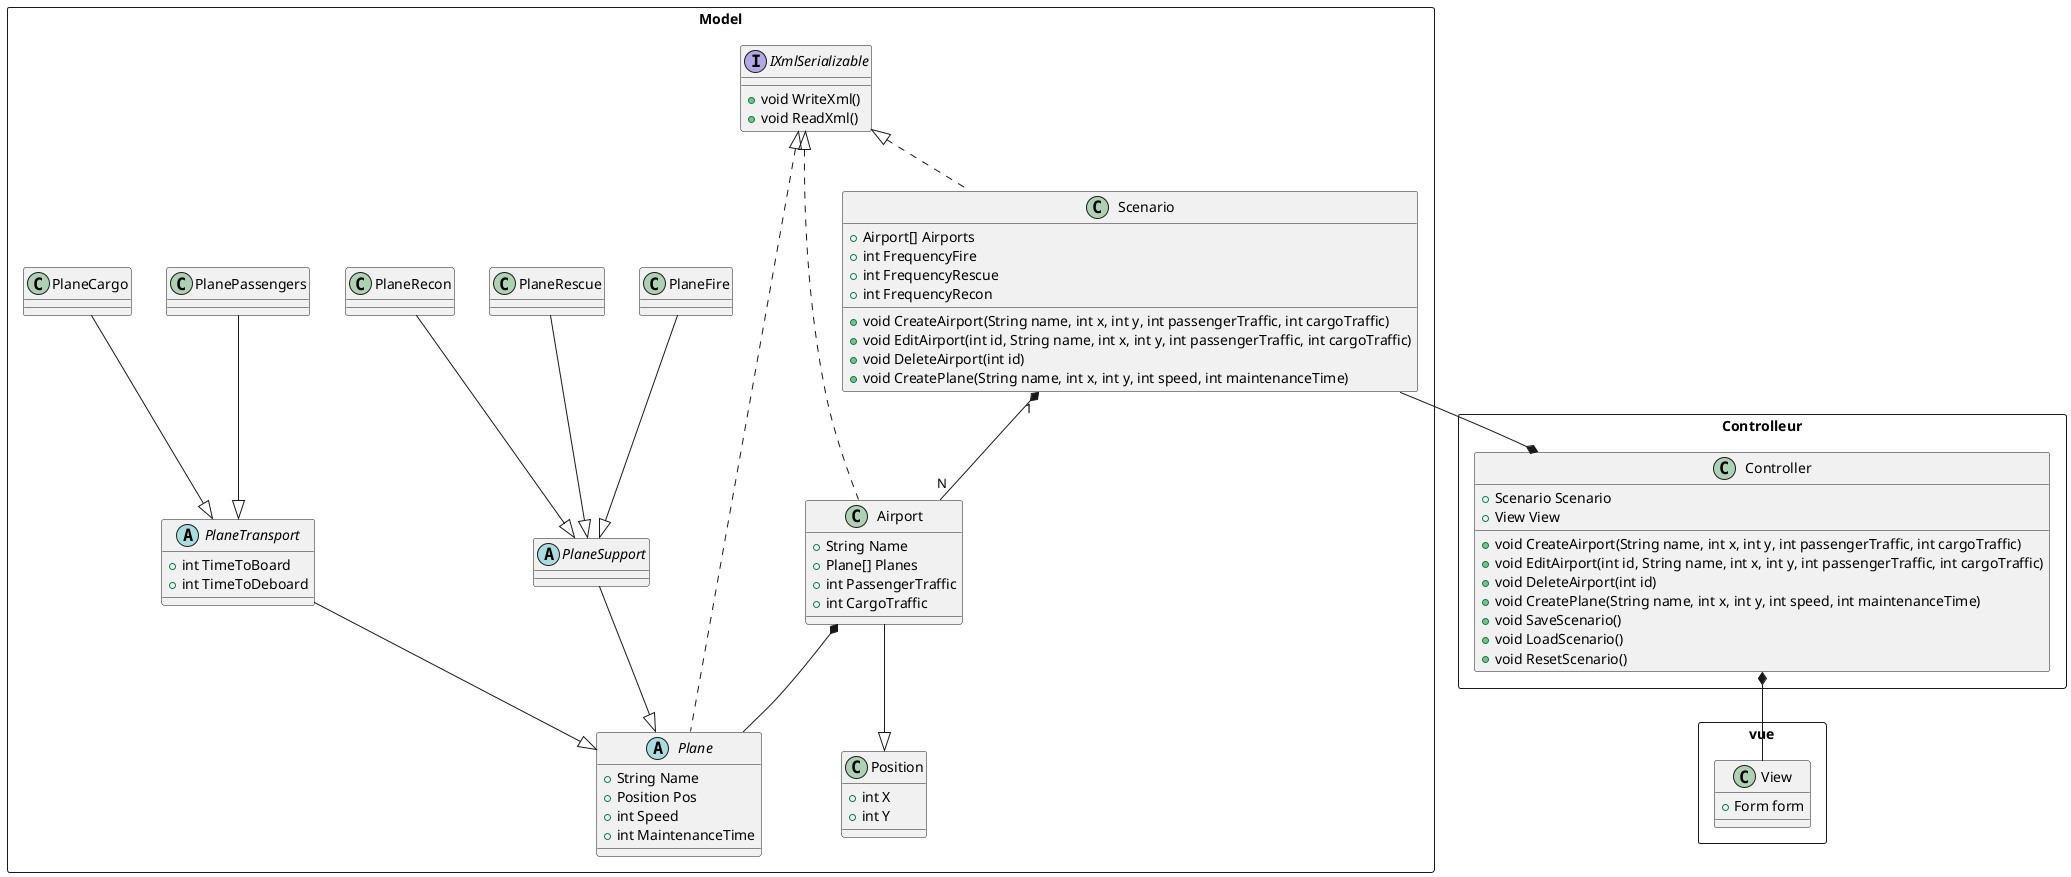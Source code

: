 ﻿@startuml

rectangle vue {
	class View {
		+Form form
	}
}

rectangle Controlleur {
class Controller {
	+ Scenario Scenario
	+ View View
	+ void CreateAirport(String name, int x, int y, int passengerTraffic, int cargoTraffic)
	+ void EditAirport(int id, String name, int x, int y, int passengerTraffic, int cargoTraffic)
	+ void DeleteAirport(int id)
	+ void CreatePlane(String name, int x, int y, int speed, int maintenanceTime)
	+ void SaveScenario()
	+ void LoadScenario()
	+ void ResetScenario()
}
}

rectangle Model {
class Scenario {
	+ Airport[] Airports 
	+ int FrequencyFire
	+ int FrequencyRescue
	+ int FrequencyRecon
	+ void CreateAirport(String name, int x, int y, int passengerTraffic, int cargoTraffic)
	+ void EditAirport(int id, String name, int x, int y, int passengerTraffic, int cargoTraffic)
	+ void DeleteAirport(int id)
	+ void CreatePlane(String name, int x, int y, int speed, int maintenanceTime)
}

interface IXmlSerializable {
	+ void WriteXml()
	+ void ReadXml()
}

class Position {
	+ int X
	+ int Y
}

abstract class Plane {
	+ String Name
	+ Position Pos
	+ int Speed
	+ int MaintenanceTime
}

abstract class PlaneTransport {
	+ int TimeToBoard
	+ int TimeToDeboard
}

abstract class PlaneSupport {
}

class Airport {
	+ String Name
	+ Plane[] Planes
	+ int PassengerTraffic
	+ int CargoTraffic
}

class PlaneCargo {}
class PlaneRecon{}
class PlanePassengers{}
class PlaneFire{}
class PlaneRescue{}
}

PlaneTransport --|> Plane
PlaneSupport --|> Plane
PlaneCargo --|> PlaneTransport
PlanePassengers --|> PlaneTransport
PlaneFire --|> PlaneSupport
PlaneRescue --|> PlaneSupport
PlaneRecon --|> PlaneSupport
Airport --|> Position
Airport *-- Plane
Scenario "1" *-- "N" Airport
Scenario --* Controller
Controller *-- View

IXmlSerializable <|-. Scenario
IXmlSerializable <|-. Plane
IXmlSerializable <|-. Airport
@enduml